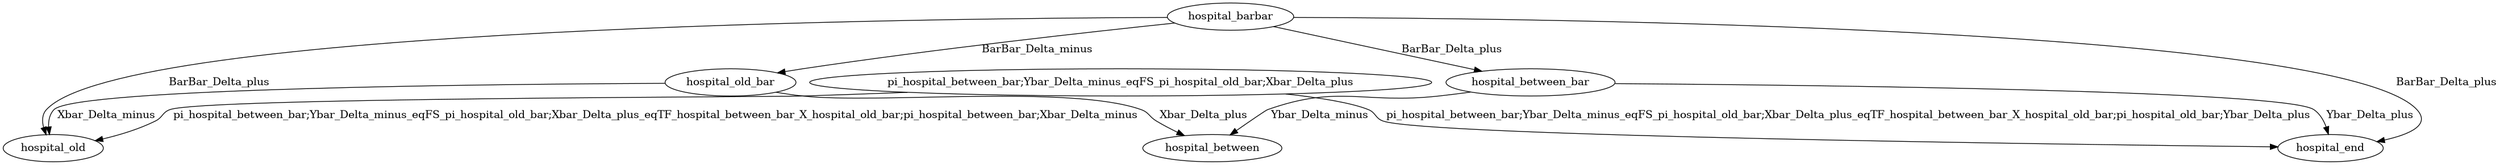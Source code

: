@startuml
digraph Diagram {
  "hospital_old";
  "hospital_between";
  "hospital_end";
  "hospital_old_bar";
  "hospital_between_bar";
  "hospital_barbar";
  "hospital_barbar"->"hospital_old_bar" [label=" BarBar_Delta_minus"];
  "hospital_barbar"->"hospital_between_bar" [label=" BarBar_Delta_plus"];
  "hospital_old_bar"->"hospital_old" [label=" Xbar_Delta_minus"];
  "hospital_old_bar"->"hospital_between" [label=" Xbar_Delta_plus"];
  "hospital_between_bar"->"hospital_between" [label=" Ybar_Delta_minus"];
  "hospital_between_bar"->"hospital_end" [label=" Ybar_Delta_plus"];
  "hospital_barbar"->"hospital_old" [label=" BarBar_Delta_plus"];
  "hospital_barbar"->"hospital_end" [label=" BarBar_Delta_plus"];
  "pi_hospital_between_bar;Ybar_Delta_minus_eqFS_pi_hospital_old_bar;Xbar_Delta_plus"->"hospital_old" [label=" pi_hospital_between_bar;Ybar_Delta_minus_eqFS_pi_hospital_old_bar;Xbar_Delta_plus_eqTF_hospital_between_bar_X_hospital_old_bar;pi_hospital_between_bar;Xbar_Delta_minus"];
  "pi_hospital_between_bar;Ybar_Delta_minus_eqFS_pi_hospital_old_bar;Xbar_Delta_plus"->"hospital_end" [label=" pi_hospital_between_bar;Ybar_Delta_minus_eqFS_pi_hospital_old_bar;Xbar_Delta_plus_eqTF_hospital_between_bar_X_hospital_old_bar;pi_hospital_old_bar;Ybar_Delta_plus"];
}
@enduml
